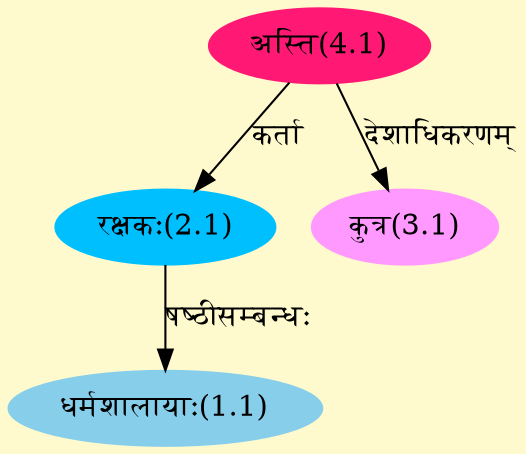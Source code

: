 digraph G{
rankdir=BT;
 compound=true;
 bgcolor="lemonchiffon1";
Node1_1 [style=filled, color="#87CEEB" label = "धर्मशालायाः(1.1)"]
Node2_1 [style=filled, color="#00BFFF" label = "रक्षकः(2.1)"]
Node4_1 [style=filled, color="#FF1975" label = "अस्ति(4.1)"]
Node3_1 [style=filled, color="#FF99FF" label = "कुत्र(3.1)"]
/* Start of Relations section */

Node1_1 -> Node2_1 [  label="षष्ठीसम्बन्धः"  dir="back" ]
Node2_1 -> Node4_1 [  label="कर्ता"  dir="back" ]
Node3_1 -> Node4_1 [  label="देशाधिकरणम्"  dir="back" ]
}
